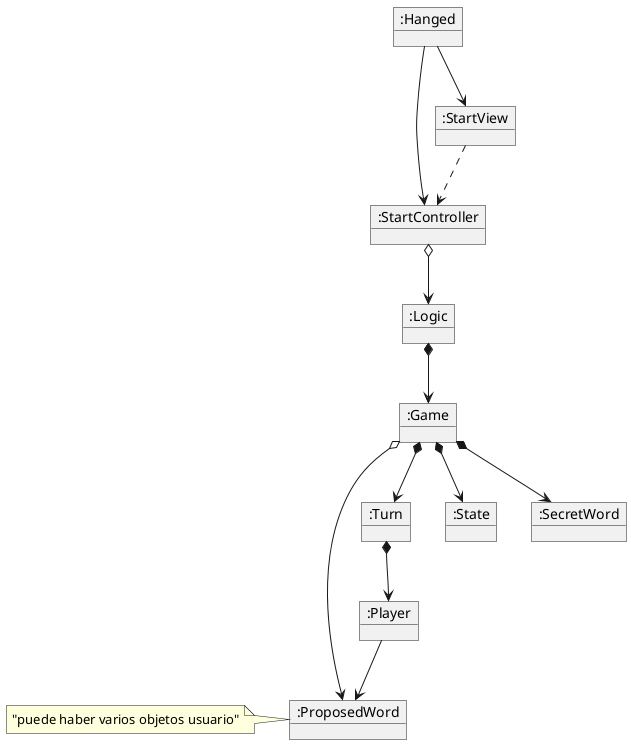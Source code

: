 @startuml
Object ":Hanged" as Hanged
Object ":Turn" as Turn
Object ":StartController" as StartController
Object ":Logic" as Logic
Object ":Game" as Game
Object ":State" as State
Object ":Player" as Player
Object ":StartView" as StartView
Object ":SecretWord" as SecretWord
Object ":ProposedWord" as ProposedWord



Hanged --> StartView
Hanged --> StartController
StartView ..> StartController
StartController o--> Logic
Logic *--> Game
Game *--> Turn
Game *--> State
Game *--> SecretWord
Turn *--> Player
note left: "puede haber varios objetos usuario"
Player --> ProposedWord
Game o--> ProposedWord

@enduml
